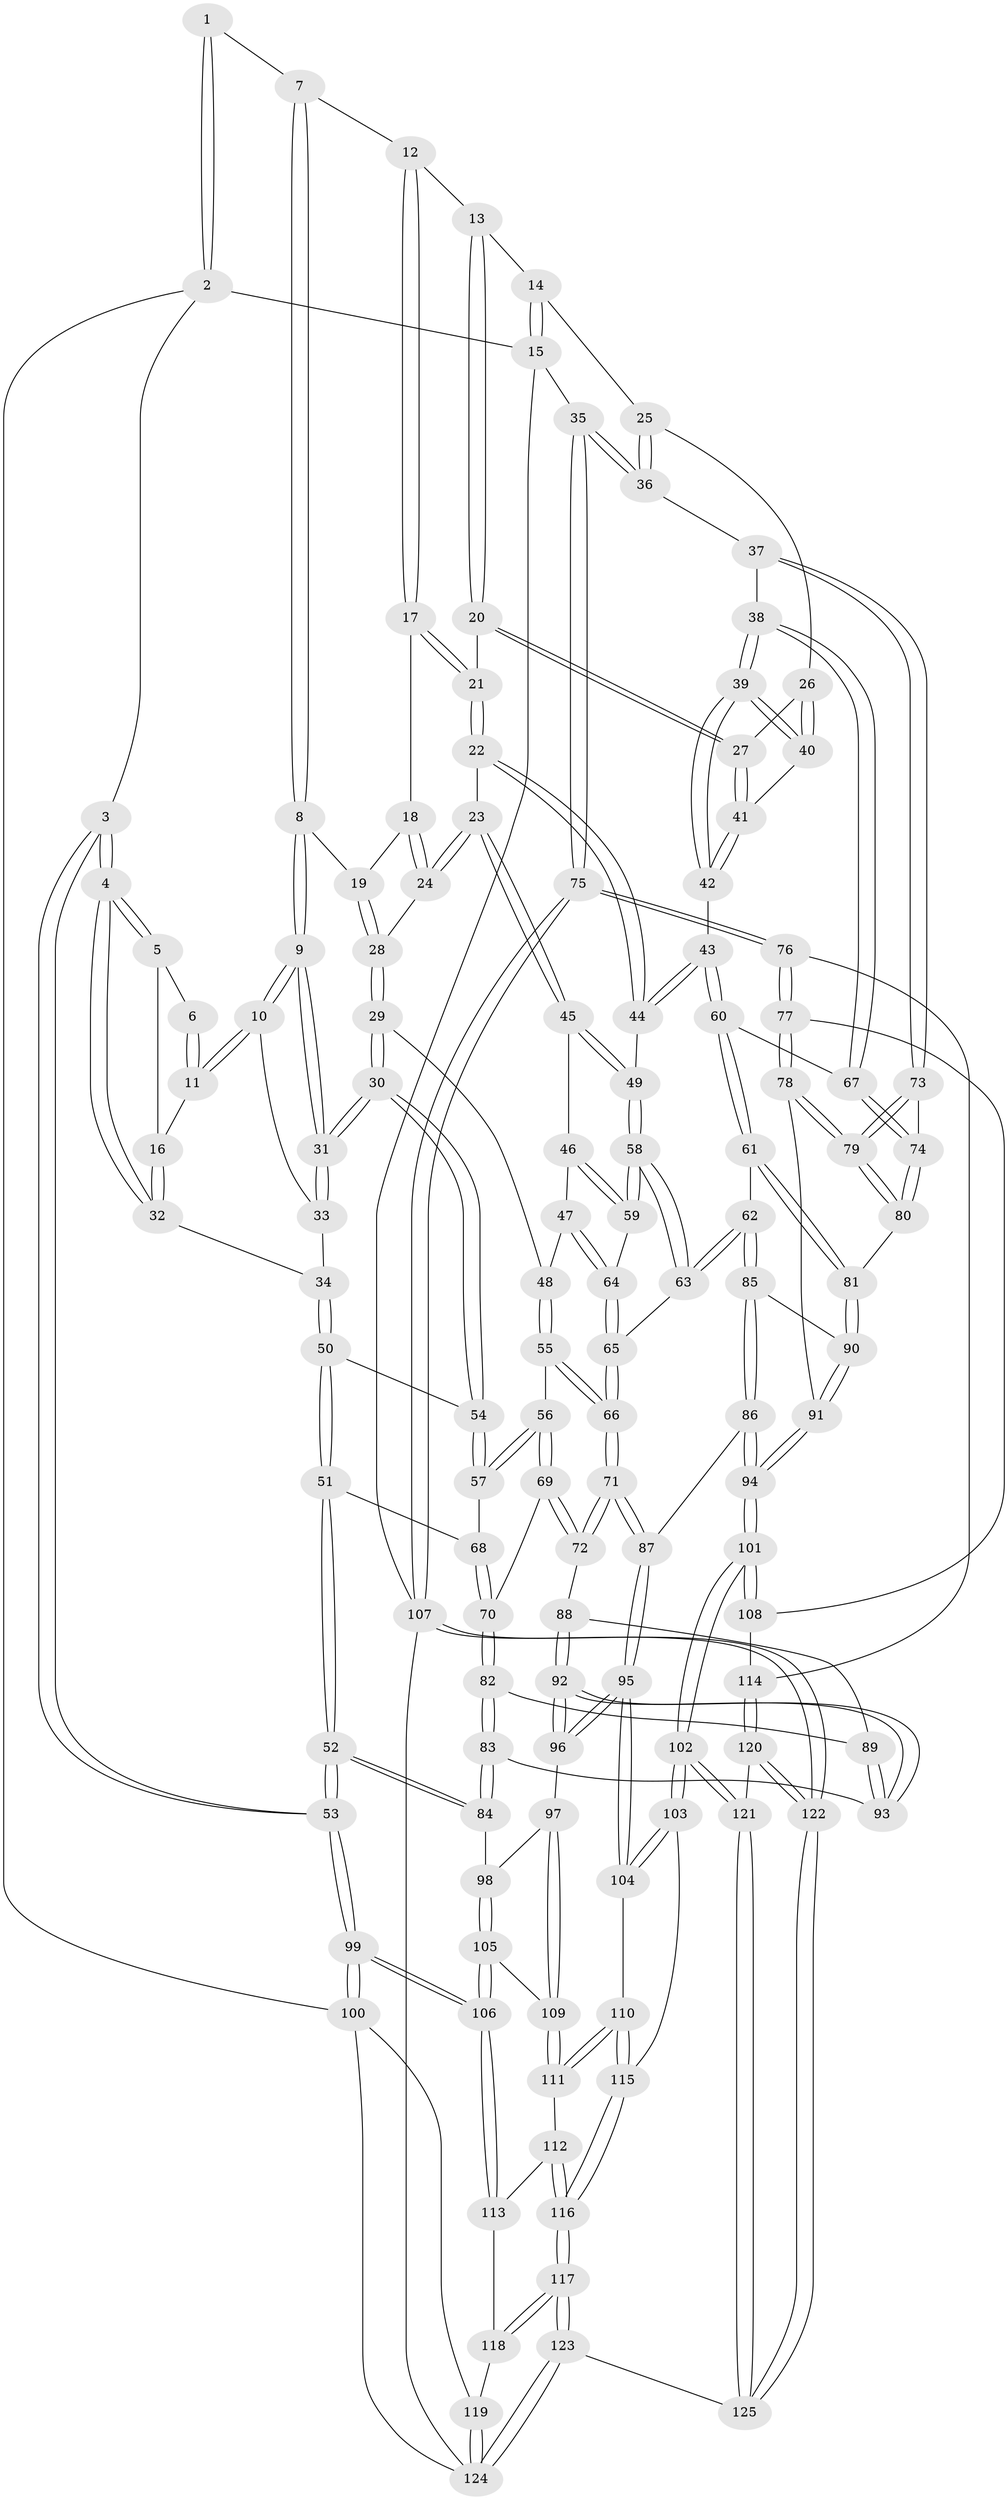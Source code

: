 // coarse degree distribution, {4: 0.33783783783783783, 5: 0.3918918918918919, 6: 0.06756756756756757, 3: 0.1891891891891892, 7: 0.013513513513513514}
// Generated by graph-tools (version 1.1) at 2025/24/03/03/25 07:24:38]
// undirected, 125 vertices, 309 edges
graph export_dot {
graph [start="1"]
  node [color=gray90,style=filled];
  1 [pos="+0.20948006425346374+0"];
  2 [pos="+0+0"];
  3 [pos="+0+0.07087758928365939"];
  4 [pos="+0+0.08656684680719103"];
  5 [pos="+0.08812740725658806+0.032778966875834786"];
  6 [pos="+0.1509495486257799+0"];
  7 [pos="+0.3145266148708706+0"];
  8 [pos="+0.27248023745413047+0"];
  9 [pos="+0.24527446497941108+0.09449953484964146"];
  10 [pos="+0.16892027140689517+0.09802975323465583"];
  11 [pos="+0.14949261633063118+0.08903253257615394"];
  12 [pos="+0.4362226117452434+0"];
  13 [pos="+0.8344067035540349+0"];
  14 [pos="+0.9805720108397525+0"];
  15 [pos="+1+0"];
  16 [pos="+0.10687164843173917+0.08098832643460603"];
  17 [pos="+0.45136672081086465+0"];
  18 [pos="+0.44301945398267983+0"];
  19 [pos="+0.3689618374470157+0.10113600970328382"];
  20 [pos="+0.7012455697088922+0.09474891655054837"];
  21 [pos="+0.5817773092655759+0.10291722861083476"];
  22 [pos="+0.5442349976481938+0.16214977822339965"];
  23 [pos="+0.5281147111161655+0.17351271362658077"];
  24 [pos="+0.4450509487294629+0.14246958695650921"];
  25 [pos="+0.9064150266960002+0.06577784327406086"];
  26 [pos="+0.8896541802722311+0.091882861661101"];
  27 [pos="+0.7311207746713164+0.14986857283286734"];
  28 [pos="+0.3704577282158181+0.17392034951593718"];
  29 [pos="+0.3531613993511183+0.18800333914450915"];
  30 [pos="+0.28669580086918073+0.20518240408796187"];
  31 [pos="+0.28268898694777134+0.19623792749123348"];
  32 [pos="+0.03943656758705223+0.1573980932095362"];
  33 [pos="+0.13676791817907866+0.15515077453124387"];
  34 [pos="+0.08737648853314582+0.20360687221802046"];
  35 [pos="+1+0.25993968473715884"];
  36 [pos="+1+0.2556993676065718"];
  37 [pos="+1+0.25937768411873735"];
  38 [pos="+0.9139620866456075+0.2505264602453651"];
  39 [pos="+0.9091857947229233+0.24323834889158266"];
  40 [pos="+0.8812677117341944+0.19217021986679925"];
  41 [pos="+0.7341767601440844+0.1813302125503736"];
  42 [pos="+0.7270243663616516+0.21076941171427638"];
  43 [pos="+0.7254253979023364+0.21586165944062738"];
  44 [pos="+0.6614306377242619+0.23084720479118656"];
  45 [pos="+0.5237220712640743+0.21477548004519614"];
  46 [pos="+0.5181938080994152+0.2325985272098491"];
  47 [pos="+0.47809739684286745+0.26252092203132654"];
  48 [pos="+0.4334747549458596+0.259529443927516"];
  49 [pos="+0.6290829223576824+0.263643423324102"];
  50 [pos="+0.09954396327608943+0.229737220365719"];
  51 [pos="+0.07778304398987+0.32110574335896863"];
  52 [pos="+0+0.5341812455856282"];
  53 [pos="+0+0.5483774396052857"];
  54 [pos="+0.282074939057955+0.21511068220195856"];
  55 [pos="+0.3905438984152525+0.3423113244232285"];
  56 [pos="+0.3347993748058935+0.32833855174988735"];
  57 [pos="+0.28197538104797576+0.2441062655183104"];
  58 [pos="+0.5943584692363324+0.3384052254420113"];
  59 [pos="+0.5660718250267638+0.3091304463496092"];
  60 [pos="+0.7580984279982121+0.30701251169176264"];
  61 [pos="+0.7230206262076686+0.3454030439636197"];
  62 [pos="+0.6189796410726115+0.39377167559775256"];
  63 [pos="+0.5991529336112961+0.35978580995640447"];
  64 [pos="+0.4770830277061881+0.3207409630739658"];
  65 [pos="+0.46781592559650576+0.35055244352690074"];
  66 [pos="+0.4358940416770774+0.3797534632809316"];
  67 [pos="+0.8322427246592821+0.32739576403186166"];
  68 [pos="+0.20311371433906755+0.335020745115041"];
  69 [pos="+0.29889324049568566+0.4137472816088026"];
  70 [pos="+0.2246344572981961+0.4244135988720196"];
  71 [pos="+0.454565842079593+0.5275030616222377"];
  72 [pos="+0.3909576584125098+0.5110501190724045"];
  73 [pos="+0.9232919447622292+0.4079116192062591"];
  74 [pos="+0.8435426768915704+0.35302120632379497"];
  75 [pos="+1+0.6410285727855156"];
  76 [pos="+1+0.6401066087690027"];
  77 [pos="+1+0.615399076739986"];
  78 [pos="+0.9847950986075562+0.5962234161383083"];
  79 [pos="+0.9670862661053014+0.5739135435067786"];
  80 [pos="+0.796980902979265+0.4794210300697921"];
  81 [pos="+0.7766644010604553+0.480897324833826"];
  82 [pos="+0.1746474145604749+0.4906917952477688"];
  83 [pos="+0.07451581084330924+0.5306717883446185"];
  84 [pos="+0.01809855514146744+0.5397296953500591"];
  85 [pos="+0.5992705977302218+0.48463277191447074"];
  86 [pos="+0.5458743806178354+0.5474191937564729"];
  87 [pos="+0.4773968505009854+0.5489061294667513"];
  88 [pos="+0.30011350103464984+0.5344692041512462"];
  89 [pos="+0.25169599747298455+0.5242080866849981"];
  90 [pos="+0.7560220335187966+0.4917794650046"];
  91 [pos="+0.7480669512012386+0.6696566129222169"];
  92 [pos="+0.26909906399245204+0.6478329964518431"];
  93 [pos="+0.24517952013314018+0.6256960908059007"];
  94 [pos="+0.6839077990593806+0.7152678121144337"];
  95 [pos="+0.3898346427285115+0.6992717395644714"];
  96 [pos="+0.28832060156485023+0.6914461260461964"];
  97 [pos="+0.25149179451266124+0.7154042086271352"];
  98 [pos="+0.1691262929743691+0.6700412185228387"];
  99 [pos="+0+0.6505101426904744"];
  100 [pos="+0+0.8217210981997993"];
  101 [pos="+0.678299872241696+0.7953701196031613"];
  102 [pos="+0.6133673430105051+0.9176873079793133"];
  103 [pos="+0.5456996992238381+0.8786092512753146"];
  104 [pos="+0.4156171817949867+0.7752403713052949"];
  105 [pos="+0.13775305900672605+0.7578739637731717"];
  106 [pos="+0+0.711326566887093"];
  107 [pos="+1+1"];
  108 [pos="+0.8409267739253103+0.8102330347599869"];
  109 [pos="+0.2102181344060864+0.7842615543515151"];
  110 [pos="+0.26556962565206377+0.9024281607820566"];
  111 [pos="+0.21133947496695848+0.794034726804119"];
  112 [pos="+0.10041794068158587+0.8607395576328203"];
  113 [pos="+0.0761710986893761+0.861736127320436"];
  114 [pos="+0.9073952991886749+0.8760935085774306"];
  115 [pos="+0.26045041740485164+0.9412662509660963"];
  116 [pos="+0.25872529454146154+0.946500839195425"];
  117 [pos="+0.2412046106188152+1"];
  118 [pos="+0.07629333936749476+0.8626274939780649"];
  119 [pos="+0.06048221834844943+0.9744263534726241"];
  120 [pos="+0.9086083123705657+0.9017681605743016"];
  121 [pos="+0.6205702543538262+0.9752228980370732"];
  122 [pos="+1+1"];
  123 [pos="+0.23886394435019281+1"];
  124 [pos="+0.2381901830078169+1"];
  125 [pos="+0.613728301531547+1"];
  1 -- 2;
  1 -- 2;
  1 -- 7;
  2 -- 3;
  2 -- 15;
  2 -- 100;
  3 -- 4;
  3 -- 4;
  3 -- 53;
  3 -- 53;
  4 -- 5;
  4 -- 5;
  4 -- 32;
  4 -- 32;
  5 -- 6;
  5 -- 16;
  6 -- 11;
  6 -- 11;
  7 -- 8;
  7 -- 8;
  7 -- 12;
  8 -- 9;
  8 -- 9;
  8 -- 19;
  9 -- 10;
  9 -- 10;
  9 -- 31;
  9 -- 31;
  10 -- 11;
  10 -- 11;
  10 -- 33;
  11 -- 16;
  12 -- 13;
  12 -- 17;
  12 -- 17;
  13 -- 14;
  13 -- 20;
  13 -- 20;
  14 -- 15;
  14 -- 15;
  14 -- 25;
  15 -- 35;
  15 -- 107;
  16 -- 32;
  16 -- 32;
  17 -- 18;
  17 -- 21;
  17 -- 21;
  18 -- 19;
  18 -- 24;
  18 -- 24;
  19 -- 28;
  19 -- 28;
  20 -- 21;
  20 -- 27;
  20 -- 27;
  21 -- 22;
  21 -- 22;
  22 -- 23;
  22 -- 44;
  22 -- 44;
  23 -- 24;
  23 -- 24;
  23 -- 45;
  23 -- 45;
  24 -- 28;
  25 -- 26;
  25 -- 36;
  25 -- 36;
  26 -- 27;
  26 -- 40;
  26 -- 40;
  27 -- 41;
  27 -- 41;
  28 -- 29;
  28 -- 29;
  29 -- 30;
  29 -- 30;
  29 -- 48;
  30 -- 31;
  30 -- 31;
  30 -- 54;
  30 -- 54;
  31 -- 33;
  31 -- 33;
  32 -- 34;
  33 -- 34;
  34 -- 50;
  34 -- 50;
  35 -- 36;
  35 -- 36;
  35 -- 75;
  35 -- 75;
  36 -- 37;
  37 -- 38;
  37 -- 73;
  37 -- 73;
  38 -- 39;
  38 -- 39;
  38 -- 67;
  38 -- 67;
  39 -- 40;
  39 -- 40;
  39 -- 42;
  39 -- 42;
  40 -- 41;
  41 -- 42;
  41 -- 42;
  42 -- 43;
  43 -- 44;
  43 -- 44;
  43 -- 60;
  43 -- 60;
  44 -- 49;
  45 -- 46;
  45 -- 49;
  45 -- 49;
  46 -- 47;
  46 -- 59;
  46 -- 59;
  47 -- 48;
  47 -- 64;
  47 -- 64;
  48 -- 55;
  48 -- 55;
  49 -- 58;
  49 -- 58;
  50 -- 51;
  50 -- 51;
  50 -- 54;
  51 -- 52;
  51 -- 52;
  51 -- 68;
  52 -- 53;
  52 -- 53;
  52 -- 84;
  52 -- 84;
  53 -- 99;
  53 -- 99;
  54 -- 57;
  54 -- 57;
  55 -- 56;
  55 -- 66;
  55 -- 66;
  56 -- 57;
  56 -- 57;
  56 -- 69;
  56 -- 69;
  57 -- 68;
  58 -- 59;
  58 -- 59;
  58 -- 63;
  58 -- 63;
  59 -- 64;
  60 -- 61;
  60 -- 61;
  60 -- 67;
  61 -- 62;
  61 -- 81;
  61 -- 81;
  62 -- 63;
  62 -- 63;
  62 -- 85;
  62 -- 85;
  63 -- 65;
  64 -- 65;
  64 -- 65;
  65 -- 66;
  65 -- 66;
  66 -- 71;
  66 -- 71;
  67 -- 74;
  67 -- 74;
  68 -- 70;
  68 -- 70;
  69 -- 70;
  69 -- 72;
  69 -- 72;
  70 -- 82;
  70 -- 82;
  71 -- 72;
  71 -- 72;
  71 -- 87;
  71 -- 87;
  72 -- 88;
  73 -- 74;
  73 -- 79;
  73 -- 79;
  74 -- 80;
  74 -- 80;
  75 -- 76;
  75 -- 76;
  75 -- 107;
  75 -- 107;
  76 -- 77;
  76 -- 77;
  76 -- 114;
  77 -- 78;
  77 -- 78;
  77 -- 108;
  78 -- 79;
  78 -- 79;
  78 -- 91;
  79 -- 80;
  79 -- 80;
  80 -- 81;
  81 -- 90;
  81 -- 90;
  82 -- 83;
  82 -- 83;
  82 -- 89;
  83 -- 84;
  83 -- 84;
  83 -- 93;
  84 -- 98;
  85 -- 86;
  85 -- 86;
  85 -- 90;
  86 -- 87;
  86 -- 94;
  86 -- 94;
  87 -- 95;
  87 -- 95;
  88 -- 89;
  88 -- 92;
  88 -- 92;
  89 -- 93;
  89 -- 93;
  90 -- 91;
  90 -- 91;
  91 -- 94;
  91 -- 94;
  92 -- 93;
  92 -- 93;
  92 -- 96;
  92 -- 96;
  94 -- 101;
  94 -- 101;
  95 -- 96;
  95 -- 96;
  95 -- 104;
  95 -- 104;
  96 -- 97;
  97 -- 98;
  97 -- 109;
  97 -- 109;
  98 -- 105;
  98 -- 105;
  99 -- 100;
  99 -- 100;
  99 -- 106;
  99 -- 106;
  100 -- 119;
  100 -- 124;
  101 -- 102;
  101 -- 102;
  101 -- 108;
  101 -- 108;
  102 -- 103;
  102 -- 103;
  102 -- 121;
  102 -- 121;
  103 -- 104;
  103 -- 104;
  103 -- 115;
  104 -- 110;
  105 -- 106;
  105 -- 106;
  105 -- 109;
  106 -- 113;
  106 -- 113;
  107 -- 122;
  107 -- 122;
  107 -- 124;
  108 -- 114;
  109 -- 111;
  109 -- 111;
  110 -- 111;
  110 -- 111;
  110 -- 115;
  110 -- 115;
  111 -- 112;
  112 -- 113;
  112 -- 116;
  112 -- 116;
  113 -- 118;
  114 -- 120;
  114 -- 120;
  115 -- 116;
  115 -- 116;
  116 -- 117;
  116 -- 117;
  117 -- 118;
  117 -- 118;
  117 -- 123;
  117 -- 123;
  118 -- 119;
  119 -- 124;
  119 -- 124;
  120 -- 121;
  120 -- 122;
  120 -- 122;
  121 -- 125;
  121 -- 125;
  122 -- 125;
  122 -- 125;
  123 -- 124;
  123 -- 124;
  123 -- 125;
}
